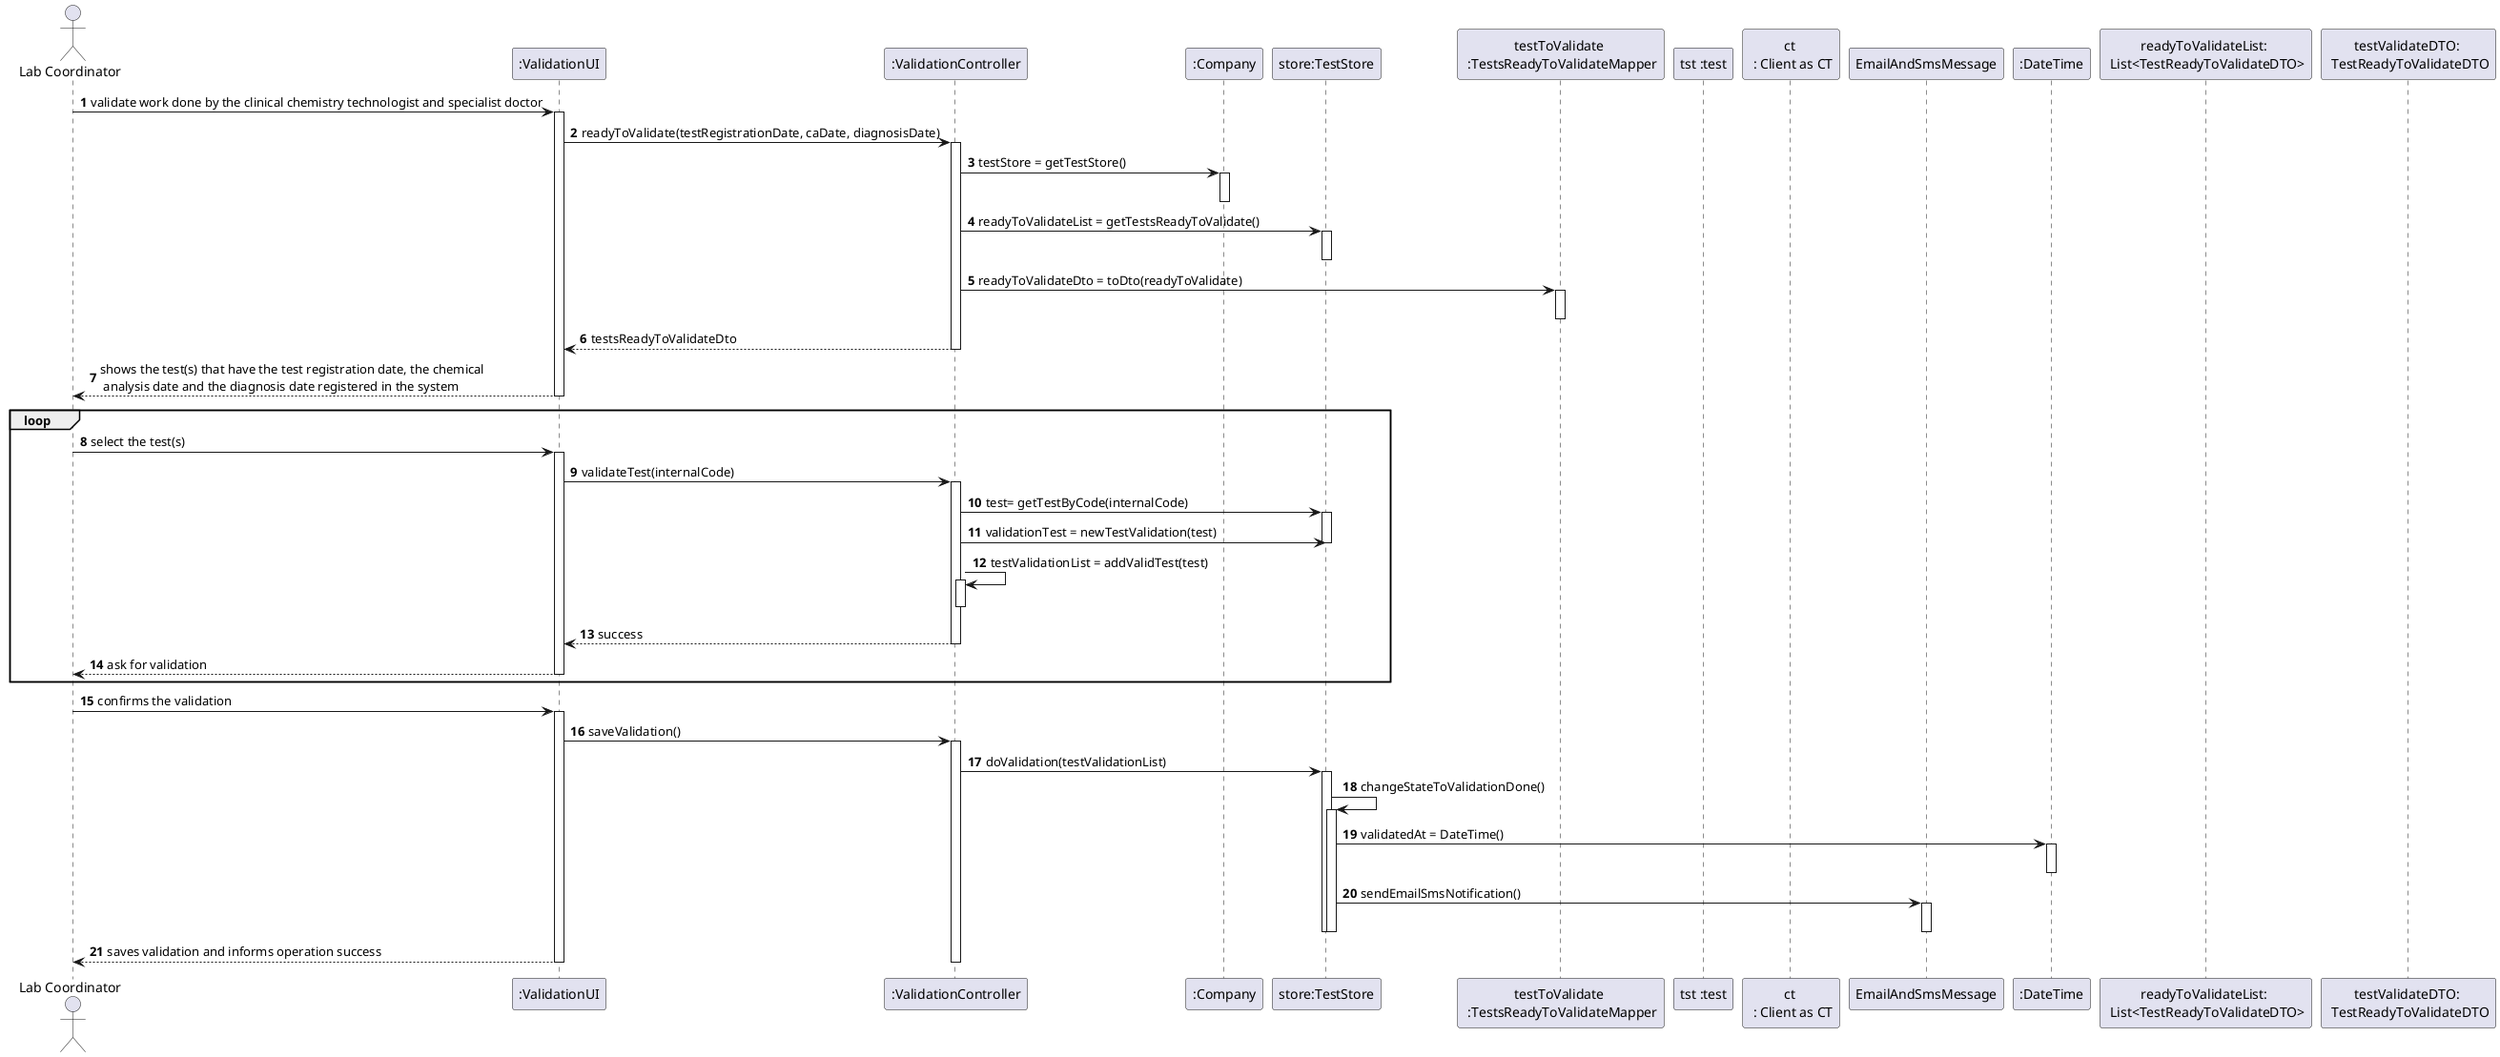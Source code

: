 @startuml
autonumber
'hide footbox
actor "Lab Coordinator" as LC

participant ":ValidationUI" as UI
participant ":ValidationController" as CTRL
participant ":Company" as C
participant "store:TestStore" as TS
participant "testToValidate \n :TestsReadyToValidateMapper" as TVM
participant "tst :test" as TST
participant "ct \n : Client as CT"
participant "EmailAndSmsMessage" as EM
participant ":DateTime" as DT
participant "readyToValidateList: \n List<TestReadyToValidateDTO>" as LTVDTO
participant "testValidateDTO: \n TestReadyToValidateDTO" as TVDTO

LC -> UI : validate work done by the clinical chemistry technologist and specialist doctor
activate UI
    UI -> CTRL : readyToValidate(testRegistrationDate, caDate, diagnosisDate)
    activate CTRL
    CTRL -> C : testStore = getTestStore()
    activate C
    deactivate C
    CTRL -> TS : readyToValidateList = getTestsReadyToValidate()
    activate TS
    deactivate TS
    CTRL -> TVM : readyToValidateDto = toDto(readyToValidate)
    activate TVM
    deactivate TVM
    deactivate TVM
    CTRL --> UI : testsReadyToValidateDto
    deactivate CTRL
    UI --> LC : shows the test(s) that have the test registration date, the chemical\n analysis date and the diagnosis date registered in the system
deactivate UI
loop
LC -> UI : select the test(s)
activate UI

UI -> CTRL : validateTest(internalCode)
activate CTRL
CTRL -> TS : test= getTestByCode(internalCode)
activate TS
CTRL -> TS : validationTest = newTestValidation(test)
deactivate TS

CTRL -> CTRL : testValidationList = addValidTest(test)
activate CTRL
deactivate CTRL
CTRL --> UI : success
deactivate CTRL

    UI --> LC : ask for validation
    deactivate CTRL
deactivate UI
end
LC -> UI : confirms the validation
activate UI
    UI -> CTRL : saveValidation()
    activate CTRL
    CTRL -> TS : doValidation(testValidationList)
    activate TS
    TS -> TS : changeStateToValidationDone()
    activate TS
    TS -> DT : validatedAt = DateTime()
    activate DT
        deactivate DT
    TS -> EM : sendEmailSmsNotification()
    activate EM
    deactivate EM
    deactivate TS
    deactivate TS


UI --> LC : saves validation and informs operation success
deactivate C
deactivate UI
deactivate CTRL

@enduml
